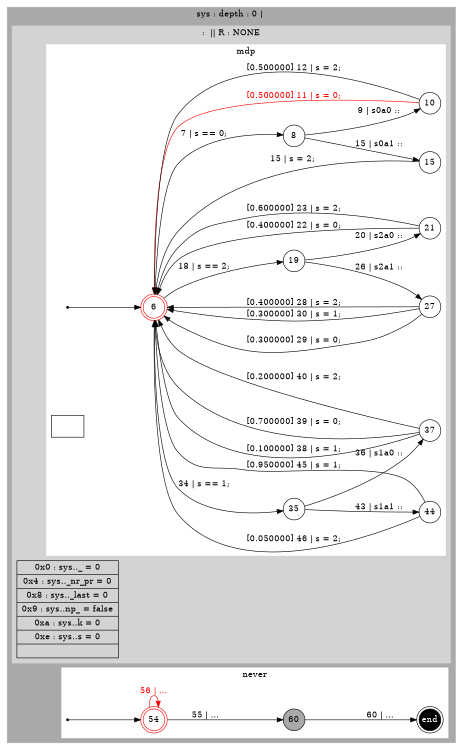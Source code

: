 digraph finite_state_machine {
	rankdir=LR
	size="8,5" 

	subgraph cluster_sys {
		style=filled;
		color=darkgrey;
		label = " sys : depth : 0 |  "; 
		subgraph cluster_ {
			style=filled;
			color=lightgrey;
			label = "  :  || R : NONE  "; 
 "node1091"[ 
			label = "0x0   :   sys.._                  = 0
 | 0x4   :   sys.._nr_pr             = 0
 | 0x8   :   sys.._last              = 0
 | 0x9   :   sys..np_                = false
 | 0xa   :   sys..k                  = 0
 | 0xe   :   sys..s                  = 0
 | "
			shape = "record" 
];
			subgraph cluster_mdp {
				style=filled;
				color=white;
				label = "mdp" ; 
				93824994284762 [label = 6, shape = doublecircle, color = red, fixedsize = true]; 
				s93824994284762 [shape = point];
 "node1098"[ 
				label = ""
				shape = "record" 
];
				93824994323626 [label = 35, shape = circle, fixedsize = true ];
				93824994324586 [label = 44, shape = circle, fixedsize = true ];
				93824994324362 [label = 37, shape = circle, fixedsize = true ];
				93824994320586 [label = 19, shape = circle, fixedsize = true ];
				93824994322842 [label = 27, shape = circle, fixedsize = true ];
				93824994322618 [label = 21, shape = circle, fixedsize = true ];
				93824994320186 [label = 8, shape = circle, fixedsize = true ];
				93824994321450 [label = 15, shape = circle, fixedsize = true ];
				93824994321018 [label = 10, shape = circle, fixedsize = true ];
				s93824994284762 -> 93824994284762;
				93824994323626 -> 93824994324362 [ label = "36 | s1a0 :: "];
				93824994284762 -> 93824994320186 [ label = "7 | s == 0; "];
				93824994284762 -> 93824994320586 [ label = "18 | s == 2; "];
				93824994320186 -> 93824994321018 [ label = "9 | s0a0 :: "];
				93824994320186 -> 93824994321450 [ label = "15 | s0a1 :: "];
				93824994321450 -> 93824994284762 [ label = "15 | s = 2; "];
				93824994321018 -> 93824994284762 [color = red, fontcolor = red, label = " [0.500000] 11 | s = 0; "];
				93824994321018 -> 93824994284762 [ label = " [0.500000] 12 | s = 2; "];
				93824994284762 -> 93824994323626 [ label = "34 | s == 1; "];
				93824994320586 -> 93824994322618 [ label = "20 | s2a0 :: "];
				93824994320586 -> 93824994322842 [ label = "26 | s2a1 :: "];
				93824994322618 -> 93824994284762 [ label = " [0.400000] 22 | s = 0; "];
				93824994322618 -> 93824994284762 [ label = " [0.600000] 23 | s = 2; "];
				93824994322842 -> 93824994284762 [ label = " [0.400000] 28 | s = 2; "];
				93824994322842 -> 93824994284762 [ label = " [0.300000] 29 | s = 0; "];
				93824994322842 -> 93824994284762 [ label = " [0.300000] 30 | s = 1; "];
				93824994323626 -> 93824994324586 [ label = "43 | s1a1 :: "];
				93824994324362 -> 93824994284762 [ label = " [0.100000] 38 | s = 1; "];
				93824994324362 -> 93824994284762 [ label = " [0.700000] 39 | s = 0; "];
				93824994324362 -> 93824994284762 [ label = " [0.200000] 40 | s = 2; "];
				93824994324586 -> 93824994284762 [ label = " [0.950000] 45 | s = 1; "];
				93824994324586 -> 93824994284762 [ label = " [0.050000] 46 | s = 2; "];

			}
		}
		subgraph cluster_never {
			style=filled;
			color=white;
			label = " never "; 
			93824994322384 [label = 54, shape = doublecircle, color = red, fixedsize = true]; 
			s93824994322384 [shape = point];
			e [shape = doublecircle, fixedsize = true, style = filled, fillcolor = black, fontcolor = white,  label = end];
			93824994318768 [label = 60, shape = circle, fixedsize = true , style = filled, fillcolor = darkgrey];
			s93824994322384 -> 93824994322384;
			93824994318768 -> e [ label = "60 | ..."];
			93824994322384 -> 93824994318768 [ label = "55 | ..."];
			93824994322384 -> 93824994322384 [color = red, fontcolor = red, label = "56 | ..."];

		}

	}

}